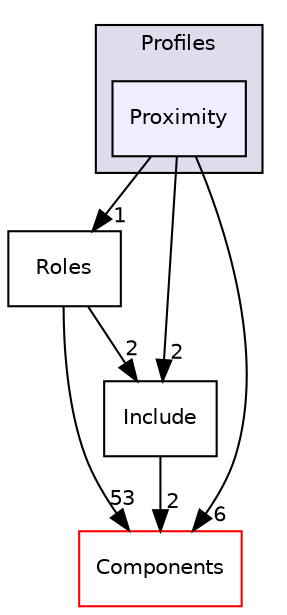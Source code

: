 digraph "C:/Work.git/ble/BLE-CC254x-1.4.0/Projects/ble/Profiles/Proximity" {
  compound=true
  node [ fontsize="10", fontname="Helvetica"];
  edge [ labelfontsize="10", labelfontname="Helvetica"];
  subgraph clusterdir_bbf25acfb389de4a0b62fe1493a77c04 {
    graph [ bgcolor="#ddddee", pencolor="black", label="Profiles" fontname="Helvetica", fontsize="10", URL="dir_bbf25acfb389de4a0b62fe1493a77c04.html"]
  dir_9bf68fbe518dc518efa40ba9cea1bea5 [shape=box, label="Proximity", style="filled", fillcolor="#eeeeff", pencolor="black", URL="dir_9bf68fbe518dc518efa40ba9cea1bea5.html"];
  }
  dir_49436763fc2de32fb8e3094108c8b49a [shape=box label="Roles" URL="dir_49436763fc2de32fb8e3094108c8b49a.html"];
  dir_7a2b63247ca617f0e1ef727740be8a23 [shape=box label="Components" fillcolor="white" style="filled" color="red" URL="dir_7a2b63247ca617f0e1ef727740be8a23.html"];
  dir_c92cc19f0c851bfd7369f25eb8781a13 [shape=box label="Include" URL="dir_c92cc19f0c851bfd7369f25eb8781a13.html"];
  dir_49436763fc2de32fb8e3094108c8b49a->dir_7a2b63247ca617f0e1ef727740be8a23 [headlabel="53", labeldistance=1.5 headhref="dir_000092_000001.html"];
  dir_49436763fc2de32fb8e3094108c8b49a->dir_c92cc19f0c851bfd7369f25eb8781a13 [headlabel="2", labeldistance=1.5 headhref="dir_000092_000069.html"];
  dir_9bf68fbe518dc518efa40ba9cea1bea5->dir_49436763fc2de32fb8e3094108c8b49a [headlabel="1", labeldistance=1.5 headhref="dir_000091_000092.html"];
  dir_9bf68fbe518dc518efa40ba9cea1bea5->dir_7a2b63247ca617f0e1ef727740be8a23 [headlabel="6", labeldistance=1.5 headhref="dir_000091_000001.html"];
  dir_9bf68fbe518dc518efa40ba9cea1bea5->dir_c92cc19f0c851bfd7369f25eb8781a13 [headlabel="2", labeldistance=1.5 headhref="dir_000091_000069.html"];
  dir_c92cc19f0c851bfd7369f25eb8781a13->dir_7a2b63247ca617f0e1ef727740be8a23 [headlabel="2", labeldistance=1.5 headhref="dir_000069_000001.html"];
}
